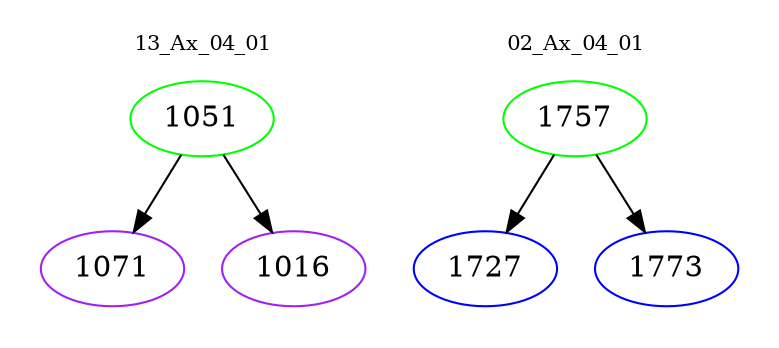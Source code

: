 digraph{
subgraph cluster_0 {
color = white
label = "13_Ax_04_01";
fontsize=10;
T0_1051 [label="1051", color="green"]
T0_1051 -> T0_1071 [color="black"]
T0_1071 [label="1071", color="purple"]
T0_1051 -> T0_1016 [color="black"]
T0_1016 [label="1016", color="purple"]
}
subgraph cluster_1 {
color = white
label = "02_Ax_04_01";
fontsize=10;
T1_1757 [label="1757", color="green"]
T1_1757 -> T1_1727 [color="black"]
T1_1727 [label="1727", color="blue"]
T1_1757 -> T1_1773 [color="black"]
T1_1773 [label="1773", color="blue"]
}
}
